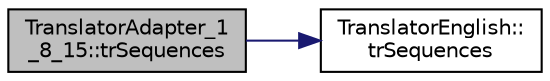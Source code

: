 digraph "TranslatorAdapter_1_8_15::trSequences"
{
 // LATEX_PDF_SIZE
  edge [fontname="Helvetica",fontsize="10",labelfontname="Helvetica",labelfontsize="10"];
  node [fontname="Helvetica",fontsize="10",shape=record];
  rankdir="LR";
  Node1 [label="TranslatorAdapter_1\l_8_15::trSequences",height=0.2,width=0.4,color="black", fillcolor="grey75", style="filled", fontcolor="black",tooltip=" "];
  Node1 -> Node2 [color="midnightblue",fontsize="10",style="solid",fontname="Helvetica"];
  Node2 [label="TranslatorEnglish::\ltrSequences",height=0.2,width=0.4,color="black", fillcolor="white", style="filled",URL="$classTranslatorEnglish.html#a1a89f77c1aa1c8d45150c55a512ba76d",tooltip=" "];
}
